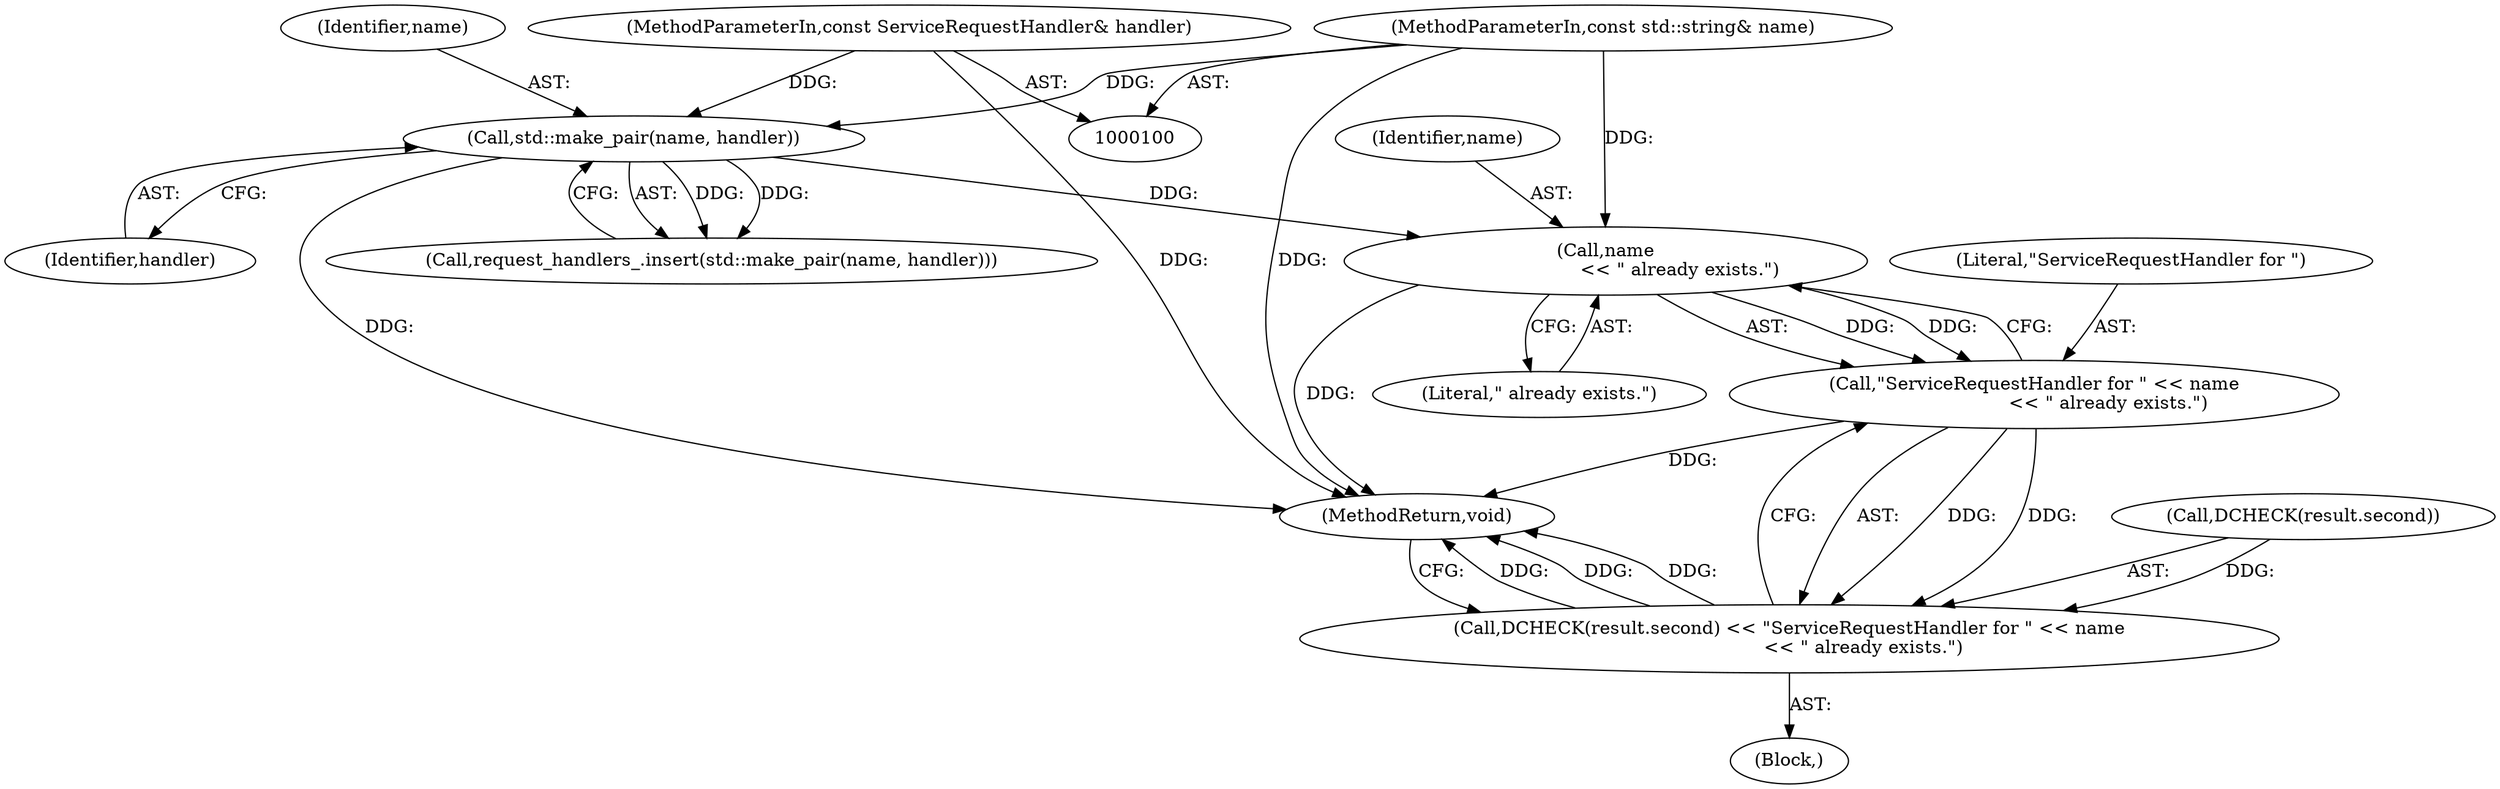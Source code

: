 digraph "0_Chrome_bc1f34b9be509f1404f0bb1ba1947614d5f0bcd1_4@API" {
"1000120" [label="(Call,name\n                          << \" already exists.\")"];
"1000110" [label="(Call,std::make_pair(name, handler))"];
"1000101" [label="(MethodParameterIn,const std::string& name)"];
"1000102" [label="(MethodParameterIn,const ServiceRequestHandler& handler)"];
"1000118" [label="(Call,\"ServiceRequestHandler for \" << name\n                          << \" already exists.\")"];
"1000113" [label="(Call,DCHECK(result.second) << \"ServiceRequestHandler for \" << name\n                          << \" already exists.\")"];
"1000111" [label="(Identifier,name)"];
"1000109" [label="(Call,request_handlers_.insert(std::make_pair(name, handler)))"];
"1000114" [label="(Call,DCHECK(result.second))"];
"1000110" [label="(Call,std::make_pair(name, handler))"];
"1000112" [label="(Identifier,handler)"];
"1000113" [label="(Call,DCHECK(result.second) << \"ServiceRequestHandler for \" << name\n                          << \" already exists.\")"];
"1000120" [label="(Call,name\n                          << \" already exists.\")"];
"1000103" [label="(Block,)"];
"1000122" [label="(Literal,\" already exists.\")"];
"1000101" [label="(MethodParameterIn,const std::string& name)"];
"1000118" [label="(Call,\"ServiceRequestHandler for \" << name\n                          << \" already exists.\")"];
"1000121" [label="(Identifier,name)"];
"1000102" [label="(MethodParameterIn,const ServiceRequestHandler& handler)"];
"1000119" [label="(Literal,\"ServiceRequestHandler for \")"];
"1000123" [label="(MethodReturn,void)"];
"1000120" -> "1000118"  [label="AST: "];
"1000120" -> "1000122"  [label="CFG: "];
"1000121" -> "1000120"  [label="AST: "];
"1000122" -> "1000120"  [label="AST: "];
"1000118" -> "1000120"  [label="CFG: "];
"1000120" -> "1000123"  [label="DDG: "];
"1000120" -> "1000118"  [label="DDG: "];
"1000120" -> "1000118"  [label="DDG: "];
"1000110" -> "1000120"  [label="DDG: "];
"1000101" -> "1000120"  [label="DDG: "];
"1000110" -> "1000109"  [label="AST: "];
"1000110" -> "1000112"  [label="CFG: "];
"1000111" -> "1000110"  [label="AST: "];
"1000112" -> "1000110"  [label="AST: "];
"1000109" -> "1000110"  [label="CFG: "];
"1000110" -> "1000123"  [label="DDG: "];
"1000110" -> "1000109"  [label="DDG: "];
"1000110" -> "1000109"  [label="DDG: "];
"1000101" -> "1000110"  [label="DDG: "];
"1000102" -> "1000110"  [label="DDG: "];
"1000101" -> "1000100"  [label="AST: "];
"1000101" -> "1000123"  [label="DDG: "];
"1000102" -> "1000100"  [label="AST: "];
"1000102" -> "1000123"  [label="DDG: "];
"1000118" -> "1000113"  [label="AST: "];
"1000119" -> "1000118"  [label="AST: "];
"1000113" -> "1000118"  [label="CFG: "];
"1000118" -> "1000123"  [label="DDG: "];
"1000118" -> "1000113"  [label="DDG: "];
"1000118" -> "1000113"  [label="DDG: "];
"1000113" -> "1000103"  [label="AST: "];
"1000114" -> "1000113"  [label="AST: "];
"1000123" -> "1000113"  [label="CFG: "];
"1000113" -> "1000123"  [label="DDG: "];
"1000113" -> "1000123"  [label="DDG: "];
"1000113" -> "1000123"  [label="DDG: "];
"1000114" -> "1000113"  [label="DDG: "];
}
